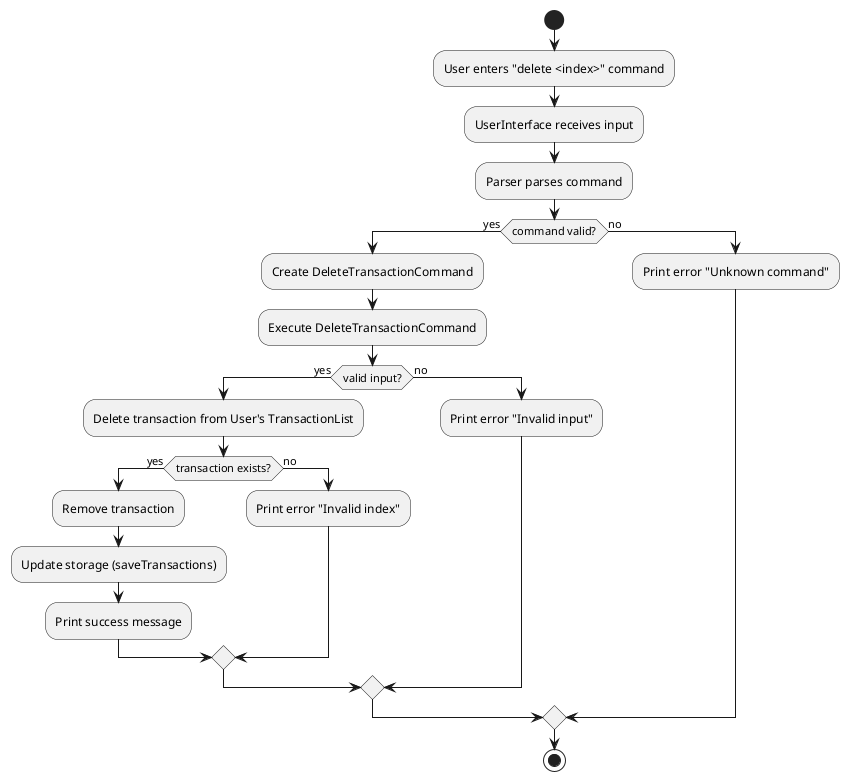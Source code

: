 @startuml
'https://plantuml.com/activity-diagram-beta

'title Delete Transaction Activity Diagram

start

:User enters "delete <index>" command;
:UserInterface receives input;

:Parser parses command;
if (command valid?) then (yes)
    :Create DeleteTransactionCommand;
    :Execute DeleteTransactionCommand;
    if (valid input?) then (yes)
        :Delete transaction from User's TransactionList;
        if (transaction exists?) then (yes)
            :Remove transaction;
            :Update storage (saveTransactions);
            :Print success message;
        else (no)
            :Print error "Invalid index";
        endif
    else (no)
        :Print error "Invalid input";
    endif
else (no)
    :Print error "Unknown command";
endif

stop

@enduml
